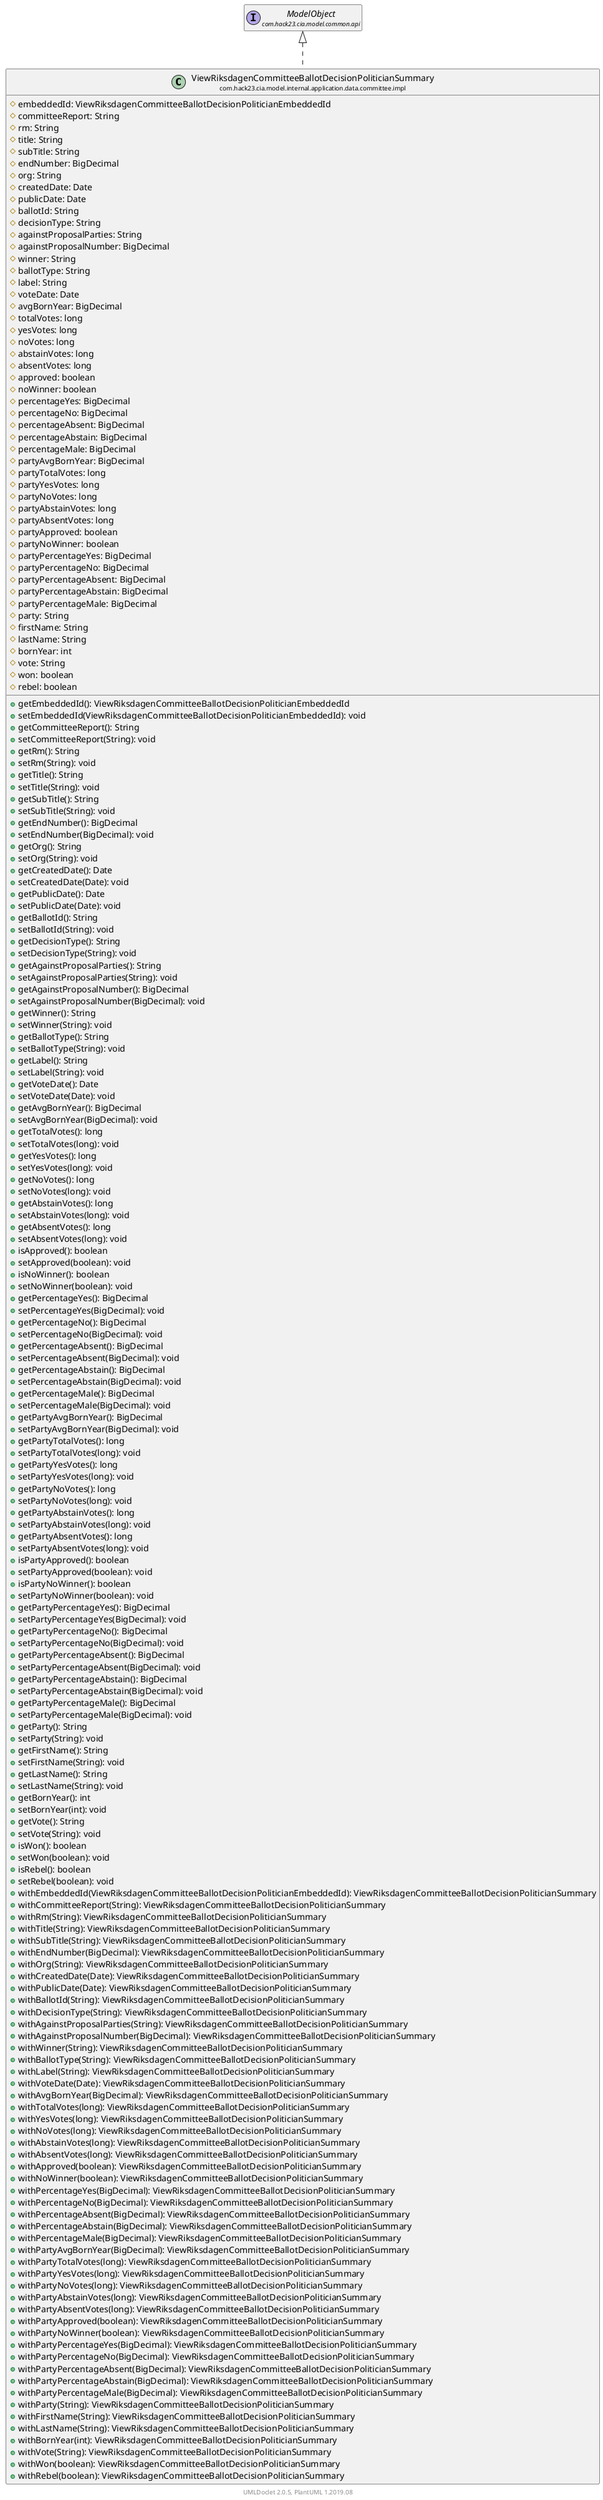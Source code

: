 @startuml
    set namespaceSeparator none
    hide empty fields
    hide empty methods

    class "<size:14>ViewRiksdagenCommitteeBallotDecisionPoliticianSummary\n<size:10>com.hack23.cia.model.internal.application.data.committee.impl" as com.hack23.cia.model.internal.application.data.committee.impl.ViewRiksdagenCommitteeBallotDecisionPoliticianSummary [[ViewRiksdagenCommitteeBallotDecisionPoliticianSummary.html]] {
        #embeddedId: ViewRiksdagenCommitteeBallotDecisionPoliticianEmbeddedId
        #committeeReport: String
        #rm: String
        #title: String
        #subTitle: String
        #endNumber: BigDecimal
        #org: String
        #createdDate: Date
        #publicDate: Date
        #ballotId: String
        #decisionType: String
        #againstProposalParties: String
        #againstProposalNumber: BigDecimal
        #winner: String
        #ballotType: String
        #label: String
        #voteDate: Date
        #avgBornYear: BigDecimal
        #totalVotes: long
        #yesVotes: long
        #noVotes: long
        #abstainVotes: long
        #absentVotes: long
        #approved: boolean
        #noWinner: boolean
        #percentageYes: BigDecimal
        #percentageNo: BigDecimal
        #percentageAbsent: BigDecimal
        #percentageAbstain: BigDecimal
        #percentageMale: BigDecimal
        #partyAvgBornYear: BigDecimal
        #partyTotalVotes: long
        #partyYesVotes: long
        #partyNoVotes: long
        #partyAbstainVotes: long
        #partyAbsentVotes: long
        #partyApproved: boolean
        #partyNoWinner: boolean
        #partyPercentageYes: BigDecimal
        #partyPercentageNo: BigDecimal
        #partyPercentageAbsent: BigDecimal
        #partyPercentageAbstain: BigDecimal
        #partyPercentageMale: BigDecimal
        #party: String
        #firstName: String
        #lastName: String
        #bornYear: int
        #vote: String
        #won: boolean
        #rebel: boolean
        +getEmbeddedId(): ViewRiksdagenCommitteeBallotDecisionPoliticianEmbeddedId
        +setEmbeddedId(ViewRiksdagenCommitteeBallotDecisionPoliticianEmbeddedId): void
        +getCommitteeReport(): String
        +setCommitteeReport(String): void
        +getRm(): String
        +setRm(String): void
        +getTitle(): String
        +setTitle(String): void
        +getSubTitle(): String
        +setSubTitle(String): void
        +getEndNumber(): BigDecimal
        +setEndNumber(BigDecimal): void
        +getOrg(): String
        +setOrg(String): void
        +getCreatedDate(): Date
        +setCreatedDate(Date): void
        +getPublicDate(): Date
        +setPublicDate(Date): void
        +getBallotId(): String
        +setBallotId(String): void
        +getDecisionType(): String
        +setDecisionType(String): void
        +getAgainstProposalParties(): String
        +setAgainstProposalParties(String): void
        +getAgainstProposalNumber(): BigDecimal
        +setAgainstProposalNumber(BigDecimal): void
        +getWinner(): String
        +setWinner(String): void
        +getBallotType(): String
        +setBallotType(String): void
        +getLabel(): String
        +setLabel(String): void
        +getVoteDate(): Date
        +setVoteDate(Date): void
        +getAvgBornYear(): BigDecimal
        +setAvgBornYear(BigDecimal): void
        +getTotalVotes(): long
        +setTotalVotes(long): void
        +getYesVotes(): long
        +setYesVotes(long): void
        +getNoVotes(): long
        +setNoVotes(long): void
        +getAbstainVotes(): long
        +setAbstainVotes(long): void
        +getAbsentVotes(): long
        +setAbsentVotes(long): void
        +isApproved(): boolean
        +setApproved(boolean): void
        +isNoWinner(): boolean
        +setNoWinner(boolean): void
        +getPercentageYes(): BigDecimal
        +setPercentageYes(BigDecimal): void
        +getPercentageNo(): BigDecimal
        +setPercentageNo(BigDecimal): void
        +getPercentageAbsent(): BigDecimal
        +setPercentageAbsent(BigDecimal): void
        +getPercentageAbstain(): BigDecimal
        +setPercentageAbstain(BigDecimal): void
        +getPercentageMale(): BigDecimal
        +setPercentageMale(BigDecimal): void
        +getPartyAvgBornYear(): BigDecimal
        +setPartyAvgBornYear(BigDecimal): void
        +getPartyTotalVotes(): long
        +setPartyTotalVotes(long): void
        +getPartyYesVotes(): long
        +setPartyYesVotes(long): void
        +getPartyNoVotes(): long
        +setPartyNoVotes(long): void
        +getPartyAbstainVotes(): long
        +setPartyAbstainVotes(long): void
        +getPartyAbsentVotes(): long
        +setPartyAbsentVotes(long): void
        +isPartyApproved(): boolean
        +setPartyApproved(boolean): void
        +isPartyNoWinner(): boolean
        +setPartyNoWinner(boolean): void
        +getPartyPercentageYes(): BigDecimal
        +setPartyPercentageYes(BigDecimal): void
        +getPartyPercentageNo(): BigDecimal
        +setPartyPercentageNo(BigDecimal): void
        +getPartyPercentageAbsent(): BigDecimal
        +setPartyPercentageAbsent(BigDecimal): void
        +getPartyPercentageAbstain(): BigDecimal
        +setPartyPercentageAbstain(BigDecimal): void
        +getPartyPercentageMale(): BigDecimal
        +setPartyPercentageMale(BigDecimal): void
        +getParty(): String
        +setParty(String): void
        +getFirstName(): String
        +setFirstName(String): void
        +getLastName(): String
        +setLastName(String): void
        +getBornYear(): int
        +setBornYear(int): void
        +getVote(): String
        +setVote(String): void
        +isWon(): boolean
        +setWon(boolean): void
        +isRebel(): boolean
        +setRebel(boolean): void
        +withEmbeddedId(ViewRiksdagenCommitteeBallotDecisionPoliticianEmbeddedId): ViewRiksdagenCommitteeBallotDecisionPoliticianSummary
        +withCommitteeReport(String): ViewRiksdagenCommitteeBallotDecisionPoliticianSummary
        +withRm(String): ViewRiksdagenCommitteeBallotDecisionPoliticianSummary
        +withTitle(String): ViewRiksdagenCommitteeBallotDecisionPoliticianSummary
        +withSubTitle(String): ViewRiksdagenCommitteeBallotDecisionPoliticianSummary
        +withEndNumber(BigDecimal): ViewRiksdagenCommitteeBallotDecisionPoliticianSummary
        +withOrg(String): ViewRiksdagenCommitteeBallotDecisionPoliticianSummary
        +withCreatedDate(Date): ViewRiksdagenCommitteeBallotDecisionPoliticianSummary
        +withPublicDate(Date): ViewRiksdagenCommitteeBallotDecisionPoliticianSummary
        +withBallotId(String): ViewRiksdagenCommitteeBallotDecisionPoliticianSummary
        +withDecisionType(String): ViewRiksdagenCommitteeBallotDecisionPoliticianSummary
        +withAgainstProposalParties(String): ViewRiksdagenCommitteeBallotDecisionPoliticianSummary
        +withAgainstProposalNumber(BigDecimal): ViewRiksdagenCommitteeBallotDecisionPoliticianSummary
        +withWinner(String): ViewRiksdagenCommitteeBallotDecisionPoliticianSummary
        +withBallotType(String): ViewRiksdagenCommitteeBallotDecisionPoliticianSummary
        +withLabel(String): ViewRiksdagenCommitteeBallotDecisionPoliticianSummary
        +withVoteDate(Date): ViewRiksdagenCommitteeBallotDecisionPoliticianSummary
        +withAvgBornYear(BigDecimal): ViewRiksdagenCommitteeBallotDecisionPoliticianSummary
        +withTotalVotes(long): ViewRiksdagenCommitteeBallotDecisionPoliticianSummary
        +withYesVotes(long): ViewRiksdagenCommitteeBallotDecisionPoliticianSummary
        +withNoVotes(long): ViewRiksdagenCommitteeBallotDecisionPoliticianSummary
        +withAbstainVotes(long): ViewRiksdagenCommitteeBallotDecisionPoliticianSummary
        +withAbsentVotes(long): ViewRiksdagenCommitteeBallotDecisionPoliticianSummary
        +withApproved(boolean): ViewRiksdagenCommitteeBallotDecisionPoliticianSummary
        +withNoWinner(boolean): ViewRiksdagenCommitteeBallotDecisionPoliticianSummary
        +withPercentageYes(BigDecimal): ViewRiksdagenCommitteeBallotDecisionPoliticianSummary
        +withPercentageNo(BigDecimal): ViewRiksdagenCommitteeBallotDecisionPoliticianSummary
        +withPercentageAbsent(BigDecimal): ViewRiksdagenCommitteeBallotDecisionPoliticianSummary
        +withPercentageAbstain(BigDecimal): ViewRiksdagenCommitteeBallotDecisionPoliticianSummary
        +withPercentageMale(BigDecimal): ViewRiksdagenCommitteeBallotDecisionPoliticianSummary
        +withPartyAvgBornYear(BigDecimal): ViewRiksdagenCommitteeBallotDecisionPoliticianSummary
        +withPartyTotalVotes(long): ViewRiksdagenCommitteeBallotDecisionPoliticianSummary
        +withPartyYesVotes(long): ViewRiksdagenCommitteeBallotDecisionPoliticianSummary
        +withPartyNoVotes(long): ViewRiksdagenCommitteeBallotDecisionPoliticianSummary
        +withPartyAbstainVotes(long): ViewRiksdagenCommitteeBallotDecisionPoliticianSummary
        +withPartyAbsentVotes(long): ViewRiksdagenCommitteeBallotDecisionPoliticianSummary
        +withPartyApproved(boolean): ViewRiksdagenCommitteeBallotDecisionPoliticianSummary
        +withPartyNoWinner(boolean): ViewRiksdagenCommitteeBallotDecisionPoliticianSummary
        +withPartyPercentageYes(BigDecimal): ViewRiksdagenCommitteeBallotDecisionPoliticianSummary
        +withPartyPercentageNo(BigDecimal): ViewRiksdagenCommitteeBallotDecisionPoliticianSummary
        +withPartyPercentageAbsent(BigDecimal): ViewRiksdagenCommitteeBallotDecisionPoliticianSummary
        +withPartyPercentageAbstain(BigDecimal): ViewRiksdagenCommitteeBallotDecisionPoliticianSummary
        +withPartyPercentageMale(BigDecimal): ViewRiksdagenCommitteeBallotDecisionPoliticianSummary
        +withParty(String): ViewRiksdagenCommitteeBallotDecisionPoliticianSummary
        +withFirstName(String): ViewRiksdagenCommitteeBallotDecisionPoliticianSummary
        +withLastName(String): ViewRiksdagenCommitteeBallotDecisionPoliticianSummary
        +withBornYear(int): ViewRiksdagenCommitteeBallotDecisionPoliticianSummary
        +withVote(String): ViewRiksdagenCommitteeBallotDecisionPoliticianSummary
        +withWon(boolean): ViewRiksdagenCommitteeBallotDecisionPoliticianSummary
        +withRebel(boolean): ViewRiksdagenCommitteeBallotDecisionPoliticianSummary
    }

    interface "<size:14>ModelObject\n<size:10>com.hack23.cia.model.common.api" as com.hack23.cia.model.common.api.ModelObject

    com.hack23.cia.model.common.api.ModelObject <|.. com.hack23.cia.model.internal.application.data.committee.impl.ViewRiksdagenCommitteeBallotDecisionPoliticianSummary

    center footer UMLDoclet 2.0.5, PlantUML 1.2019.08
@enduml

